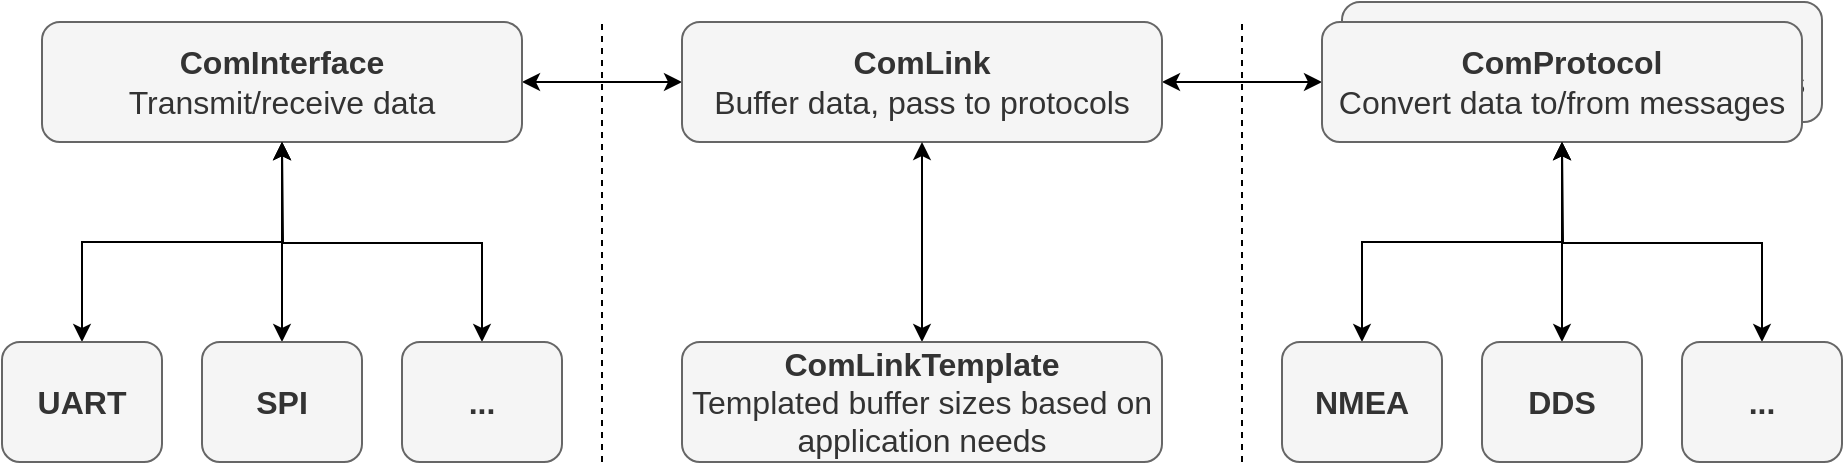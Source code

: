 <mxfile version="13.0.3" type="device"><diagram id="U2-rYpqtUnOnPeTDDvCR" name="Page-1"><mxGraphModel dx="1331" dy="772" grid="1" gridSize="10" guides="1" tooltips="1" connect="1" arrows="1" fold="1" page="1" pageScale="1" pageWidth="1400" pageHeight="850" math="0" shadow="0"><root><mxCell id="0"/><mxCell id="1" parent="0"/><mxCell id="z-xHi9eyNbw8OwrhmBaF-23" value="ComProtocol&lt;br&gt;&lt;span style=&quot;font-weight: 400&quot;&gt;Convert data to/from messages&lt;/span&gt;" style="rounded=1;whiteSpace=wrap;html=1;fontStyle=1;fontSize=16;fillColor=#f5f5f5;strokeColor=#666666;fontColor=#333333;" vertex="1" parent="1"><mxGeometry x="890" y="30" width="240" height="60" as="geometry"/></mxCell><mxCell id="z-xHi9eyNbw8OwrhmBaF-2" style="edgeStyle=orthogonalEdgeStyle;rounded=0;orthogonalLoop=1;jettySize=auto;html=1;exitX=1;exitY=0.5;exitDx=0;exitDy=0;entryX=0;entryY=0.5;entryDx=0;entryDy=0;startArrow=classic;startFill=1;" edge="1" parent="1" source="mFmspiaXuaklcuCKVrFl-1" target="z-xHi9eyNbw8OwrhmBaF-3"><mxGeometry relative="1" as="geometry"><mxPoint x="560" y="70" as="targetPoint"/></mxGeometry></mxCell><mxCell id="mFmspiaXuaklcuCKVrFl-1" value="ComInterface&lt;br&gt;&lt;span style=&quot;font-weight: normal&quot;&gt;Transmit/receive data&lt;/span&gt;" style="rounded=1;whiteSpace=wrap;html=1;fontStyle=1;fontSize=16;fillColor=#f5f5f5;strokeColor=#666666;fontColor=#333333;" parent="1" vertex="1"><mxGeometry x="240" y="40" width="240" height="60" as="geometry"/></mxCell><mxCell id="z-xHi9eyNbw8OwrhmBaF-5" style="edgeStyle=orthogonalEdgeStyle;rounded=0;orthogonalLoop=1;jettySize=auto;html=1;exitX=1;exitY=0.5;exitDx=0;exitDy=0;entryX=0;entryY=0.5;entryDx=0;entryDy=0;startArrow=classic;startFill=1;" edge="1" parent="1" source="z-xHi9eyNbw8OwrhmBaF-3" target="z-xHi9eyNbw8OwrhmBaF-4"><mxGeometry relative="1" as="geometry"/></mxCell><mxCell id="z-xHi9eyNbw8OwrhmBaF-3" value="ComLink&lt;br&gt;&lt;span style=&quot;font-weight: normal&quot;&gt;Buffer data, pass to protocols&lt;/span&gt;" style="rounded=1;whiteSpace=wrap;html=1;fontStyle=1;fontSize=16;fillColor=#f5f5f5;strokeColor=#666666;fontColor=#333333;" vertex="1" parent="1"><mxGeometry x="560" y="40" width="240" height="60" as="geometry"/></mxCell><mxCell id="z-xHi9eyNbw8OwrhmBaF-4" value="ComProtocol&lt;br&gt;&lt;span style=&quot;font-weight: 400&quot;&gt;Convert data to/from messages&lt;/span&gt;" style="rounded=1;whiteSpace=wrap;html=1;fontStyle=1;fontSize=16;fillColor=#f5f5f5;strokeColor=#666666;fontColor=#333333;" vertex="1" parent="1"><mxGeometry x="880" y="40" width="240" height="60" as="geometry"/></mxCell><mxCell id="z-xHi9eyNbw8OwrhmBaF-9" style="edgeStyle=orthogonalEdgeStyle;rounded=0;orthogonalLoop=1;jettySize=auto;html=1;exitX=0.5;exitY=0;exitDx=0;exitDy=0;entryX=0.5;entryY=1;entryDx=0;entryDy=0;startArrow=classic;startFill=1;" edge="1" parent="1" source="z-xHi9eyNbw8OwrhmBaF-6" target="mFmspiaXuaklcuCKVrFl-1"><mxGeometry relative="1" as="geometry"/></mxCell><mxCell id="z-xHi9eyNbw8OwrhmBaF-6" value="UART" style="rounded=1;whiteSpace=wrap;html=1;fontStyle=1;fontSize=16;fillColor=#f5f5f5;strokeColor=#666666;fontColor=#333333;" vertex="1" parent="1"><mxGeometry x="220" y="200" width="80" height="60" as="geometry"/></mxCell><mxCell id="z-xHi9eyNbw8OwrhmBaF-10" style="edgeStyle=orthogonalEdgeStyle;rounded=0;orthogonalLoop=1;jettySize=auto;html=1;exitX=0.5;exitY=0;exitDx=0;exitDy=0;entryX=0.5;entryY=1;entryDx=0;entryDy=0;startArrow=classic;startFill=1;" edge="1" parent="1" source="z-xHi9eyNbw8OwrhmBaF-7" target="mFmspiaXuaklcuCKVrFl-1"><mxGeometry relative="1" as="geometry"/></mxCell><mxCell id="z-xHi9eyNbw8OwrhmBaF-7" value="SPI" style="rounded=1;whiteSpace=wrap;html=1;fontStyle=1;fontSize=16;fillColor=#f5f5f5;strokeColor=#666666;fontColor=#333333;" vertex="1" parent="1"><mxGeometry x="320" y="200" width="80" height="60" as="geometry"/></mxCell><mxCell id="z-xHi9eyNbw8OwrhmBaF-11" style="edgeStyle=orthogonalEdgeStyle;rounded=0;orthogonalLoop=1;jettySize=auto;html=1;exitX=0.5;exitY=0;exitDx=0;exitDy=0;startArrow=classic;startFill=1;" edge="1" parent="1" source="z-xHi9eyNbw8OwrhmBaF-8"><mxGeometry relative="1" as="geometry"><mxPoint x="360" y="100" as="targetPoint"/></mxGeometry></mxCell><mxCell id="z-xHi9eyNbw8OwrhmBaF-8" value="..." style="rounded=1;whiteSpace=wrap;html=1;fontStyle=1;fontSize=16;fillColor=#f5f5f5;strokeColor=#666666;fontColor=#333333;" vertex="1" parent="1"><mxGeometry x="420" y="200" width="80" height="60" as="geometry"/></mxCell><mxCell id="z-xHi9eyNbw8OwrhmBaF-12" value="" style="endArrow=none;dashed=1;html=1;" edge="1" parent="1"><mxGeometry width="50" height="50" relative="1" as="geometry"><mxPoint x="520" y="260" as="sourcePoint"/><mxPoint x="520" y="40" as="targetPoint"/></mxGeometry></mxCell><mxCell id="z-xHi9eyNbw8OwrhmBaF-13" value="" style="endArrow=none;dashed=1;html=1;" edge="1" parent="1"><mxGeometry width="50" height="50" relative="1" as="geometry"><mxPoint x="840" y="260" as="sourcePoint"/><mxPoint x="840" y="40" as="targetPoint"/></mxGeometry></mxCell><mxCell id="z-xHi9eyNbw8OwrhmBaF-15" style="edgeStyle=orthogonalEdgeStyle;rounded=0;orthogonalLoop=1;jettySize=auto;html=1;exitX=0.5;exitY=0;exitDx=0;exitDy=0;entryX=0.5;entryY=1;entryDx=0;entryDy=0;startArrow=classic;startFill=1;" edge="1" parent="1" source="z-xHi9eyNbw8OwrhmBaF-14" target="z-xHi9eyNbw8OwrhmBaF-3"><mxGeometry relative="1" as="geometry"/></mxCell><mxCell id="z-xHi9eyNbw8OwrhmBaF-14" value="ComLinkTemplate&lt;br&gt;&lt;span style=&quot;font-weight: normal&quot;&gt;Templated buffer sizes based on application needs&lt;/span&gt;" style="rounded=1;whiteSpace=wrap;html=1;fontStyle=1;fontSize=16;fillColor=#f5f5f5;strokeColor=#666666;fontColor=#333333;" vertex="1" parent="1"><mxGeometry x="560" y="200" width="240" height="60" as="geometry"/></mxCell><mxCell id="z-xHi9eyNbw8OwrhmBaF-20" style="edgeStyle=orthogonalEdgeStyle;rounded=0;orthogonalLoop=1;jettySize=auto;html=1;exitX=0.5;exitY=0;exitDx=0;exitDy=0;entryX=0.5;entryY=1;entryDx=0;entryDy=0;startArrow=classic;startFill=1;" edge="1" parent="1" source="z-xHi9eyNbw8OwrhmBaF-17" target="z-xHi9eyNbw8OwrhmBaF-4"><mxGeometry relative="1" as="geometry"/></mxCell><mxCell id="z-xHi9eyNbw8OwrhmBaF-17" value="NMEA" style="rounded=1;whiteSpace=wrap;html=1;fontStyle=1;fontSize=16;fillColor=#f5f5f5;strokeColor=#666666;fontColor=#333333;" vertex="1" parent="1"><mxGeometry x="860" y="200" width="80" height="60" as="geometry"/></mxCell><mxCell id="z-xHi9eyNbw8OwrhmBaF-21" style="edgeStyle=orthogonalEdgeStyle;rounded=0;orthogonalLoop=1;jettySize=auto;html=1;exitX=0.5;exitY=0;exitDx=0;exitDy=0;startArrow=classic;startFill=1;" edge="1" parent="1" source="z-xHi9eyNbw8OwrhmBaF-18"><mxGeometry relative="1" as="geometry"><mxPoint x="1000" y="100" as="targetPoint"/></mxGeometry></mxCell><mxCell id="z-xHi9eyNbw8OwrhmBaF-18" value="DDS" style="rounded=1;whiteSpace=wrap;html=1;fontStyle=1;fontSize=16;fillColor=#f5f5f5;strokeColor=#666666;fontColor=#333333;" vertex="1" parent="1"><mxGeometry x="960" y="200" width="80" height="60" as="geometry"/></mxCell><mxCell id="z-xHi9eyNbw8OwrhmBaF-22" style="edgeStyle=orthogonalEdgeStyle;rounded=0;orthogonalLoop=1;jettySize=auto;html=1;exitX=0.5;exitY=0;exitDx=0;exitDy=0;startArrow=classic;startFill=1;" edge="1" parent="1" source="z-xHi9eyNbw8OwrhmBaF-19"><mxGeometry relative="1" as="geometry"><mxPoint x="1000" y="100" as="targetPoint"/></mxGeometry></mxCell><mxCell id="z-xHi9eyNbw8OwrhmBaF-19" value="..." style="rounded=1;whiteSpace=wrap;html=1;fontStyle=1;fontSize=16;fillColor=#f5f5f5;strokeColor=#666666;fontColor=#333333;" vertex="1" parent="1"><mxGeometry x="1060" y="200" width="80" height="60" as="geometry"/></mxCell></root></mxGraphModel></diagram></mxfile>